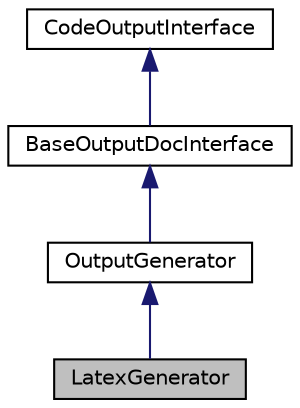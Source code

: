 digraph "LatexGenerator"
{
 // INTERACTIVE_SVG=YES
  edge [fontname="Helvetica",fontsize="10",labelfontname="Helvetica",labelfontsize="10"];
  node [fontname="Helvetica",fontsize="10",shape=record];
  Node0 [label="LatexGenerator",height=0.2,width=0.4,color="black", fillcolor="grey75", style="filled", fontcolor="black"];
  Node1 -> Node0 [dir="back",color="midnightblue",fontsize="10",style="solid",fontname="Helvetica"];
  Node1 [label="OutputGenerator",height=0.2,width=0.4,color="black", fillcolor="white", style="filled",URL="$d3/d8e/class_output_generator.html",tooltip="Abstract output generator. "];
  Node2 -> Node1 [dir="back",color="midnightblue",fontsize="10",style="solid",fontname="Helvetica"];
  Node2 [label="BaseOutputDocInterface",height=0.2,width=0.4,color="black", fillcolor="white", style="filled",URL="$df/d27/class_base_output_doc_interface.html",tooltip="Base Interface used for generating output outside of the comment blocks. "];
  Node3 -> Node2 [dir="back",color="midnightblue",fontsize="10",style="solid",fontname="Helvetica"];
  Node3 [label="CodeOutputInterface",height=0.2,width=0.4,color="black", fillcolor="white", style="filled",URL="$d5/d9c/class_code_output_interface.html",tooltip="Output interface for code parser. "];
}
